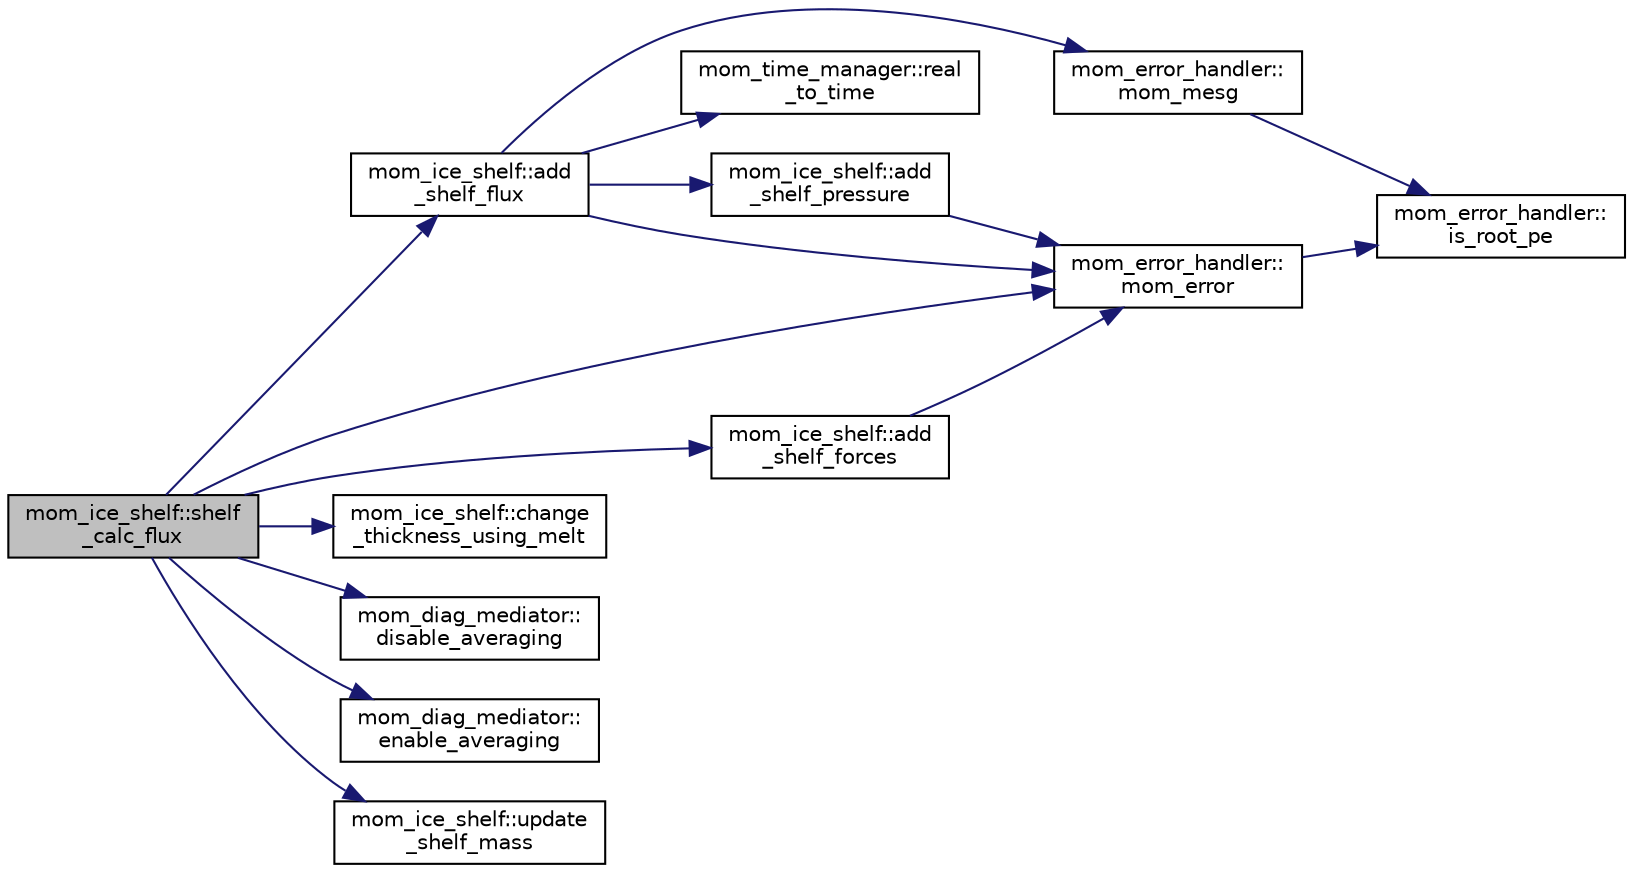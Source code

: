 digraph "mom_ice_shelf::shelf_calc_flux"
{
 // INTERACTIVE_SVG=YES
 // LATEX_PDF_SIZE
  edge [fontname="Helvetica",fontsize="10",labelfontname="Helvetica",labelfontsize="10"];
  node [fontname="Helvetica",fontsize="10",shape=record];
  rankdir="LR";
  Node1 [label="mom_ice_shelf::shelf\l_calc_flux",height=0.2,width=0.4,color="black", fillcolor="grey75", style="filled", fontcolor="black",tooltip="Calculates fluxes between the ocean and ice-shelf using the three-equations formulation (optional to ..."];
  Node1 -> Node2 [color="midnightblue",fontsize="10",style="solid",fontname="Helvetica"];
  Node2 [label="mom_ice_shelf::add\l_shelf_flux",height=0.2,width=0.4,color="black", fillcolor="white", style="filled",URL="$namespacemom__ice__shelf.html#a2ca397210116eed3aeeb2fd533aad3ad",tooltip="Updates surface fluxes that are influenced by sub-ice-shelf melting."];
  Node2 -> Node3 [color="midnightblue",fontsize="10",style="solid",fontname="Helvetica"];
  Node3 [label="mom_ice_shelf::add\l_shelf_pressure",height=0.2,width=0.4,color="black", fillcolor="white", style="filled",URL="$namespacemom__ice__shelf.html#a4b9eb211194aedcbf23c02984e5b31e9",tooltip="This subroutine adds the ice shelf pressure to the fluxes type."];
  Node3 -> Node4 [color="midnightblue",fontsize="10",style="solid",fontname="Helvetica"];
  Node4 [label="mom_error_handler::\lmom_error",height=0.2,width=0.4,color="black", fillcolor="white", style="filled",URL="$namespacemom__error__handler.html#a460cfb79a06c29fc249952c2a3710d67",tooltip="This provides a convenient interface for writing an mpp_error message with run-time filter based on a..."];
  Node4 -> Node5 [color="midnightblue",fontsize="10",style="solid",fontname="Helvetica"];
  Node5 [label="mom_error_handler::\lis_root_pe",height=0.2,width=0.4,color="black", fillcolor="white", style="filled",URL="$namespacemom__error__handler.html#ad5f00a53059c72fe2332d1436c80ca71",tooltip="This returns .true. if the current PE is the root PE."];
  Node2 -> Node4 [color="midnightblue",fontsize="10",style="solid",fontname="Helvetica"];
  Node2 -> Node6 [color="midnightblue",fontsize="10",style="solid",fontname="Helvetica"];
  Node6 [label="mom_error_handler::\lmom_mesg",height=0.2,width=0.4,color="black", fillcolor="white", style="filled",URL="$namespacemom__error__handler.html#a1c462df7b61f1296407b4af51dfeceab",tooltip="This provides a convenient interface for writing an informative comment."];
  Node6 -> Node5 [color="midnightblue",fontsize="10",style="solid",fontname="Helvetica"];
  Node2 -> Node7 [color="midnightblue",fontsize="10",style="solid",fontname="Helvetica"];
  Node7 [label="mom_time_manager::real\l_to_time",height=0.2,width=0.4,color="black", fillcolor="white", style="filled",URL="$namespacemom__time__manager.html#ae2d8736d03ab62310f32ddf01e44a961",tooltip="This is an alternate implementation of the FMS function real_to_time_type that is accurate over a lar..."];
  Node1 -> Node8 [color="midnightblue",fontsize="10",style="solid",fontname="Helvetica"];
  Node8 [label="mom_ice_shelf::add\l_shelf_forces",height=0.2,width=0.4,color="black", fillcolor="white", style="filled",URL="$namespacemom__ice__shelf.html#aa84ec60c4cf6a0d856576c3a46f3a568",tooltip="This subroutine adds the mechanical forcing fields and perhaps shelf areas, based on the ice state in..."];
  Node8 -> Node4 [color="midnightblue",fontsize="10",style="solid",fontname="Helvetica"];
  Node1 -> Node9 [color="midnightblue",fontsize="10",style="solid",fontname="Helvetica"];
  Node9 [label="mom_ice_shelf::change\l_thickness_using_melt",height=0.2,width=0.4,color="black", fillcolor="white", style="filled",URL="$namespacemom__ice__shelf.html#a48e3e45926bb7fb3a0a964d4d8a369ce",tooltip="Changes the thickness (mass) of the ice shelf based on sub-ice-shelf melting."];
  Node1 -> Node10 [color="midnightblue",fontsize="10",style="solid",fontname="Helvetica"];
  Node10 [label="mom_diag_mediator::\ldisable_averaging",height=0.2,width=0.4,color="black", fillcolor="white", style="filled",URL="$namespacemom__diag__mediator.html#a1761df399ba39742e34ab989469da0f2",tooltip="Call this subroutine to avoid averaging any offered fields."];
  Node1 -> Node11 [color="midnightblue",fontsize="10",style="solid",fontname="Helvetica"];
  Node11 [label="mom_diag_mediator::\lenable_averaging",height=0.2,width=0.4,color="black", fillcolor="white", style="filled",URL="$namespacemom__diag__mediator.html#a91244f765f2964dfb11f8787f65042f1",tooltip="This subroutine enables the accumulation of time averages over the specified time interval."];
  Node1 -> Node4 [color="midnightblue",fontsize="10",style="solid",fontname="Helvetica"];
  Node1 -> Node12 [color="midnightblue",fontsize="10",style="solid",fontname="Helvetica"];
  Node12 [label="mom_ice_shelf::update\l_shelf_mass",height=0.2,width=0.4,color="black", fillcolor="white", style="filled",URL="$namespacemom__ice__shelf.html#af3b6307aa3522a6b6738f31e232ad2a5",tooltip="Updates the ice shelf mass using data from a file."];
}
